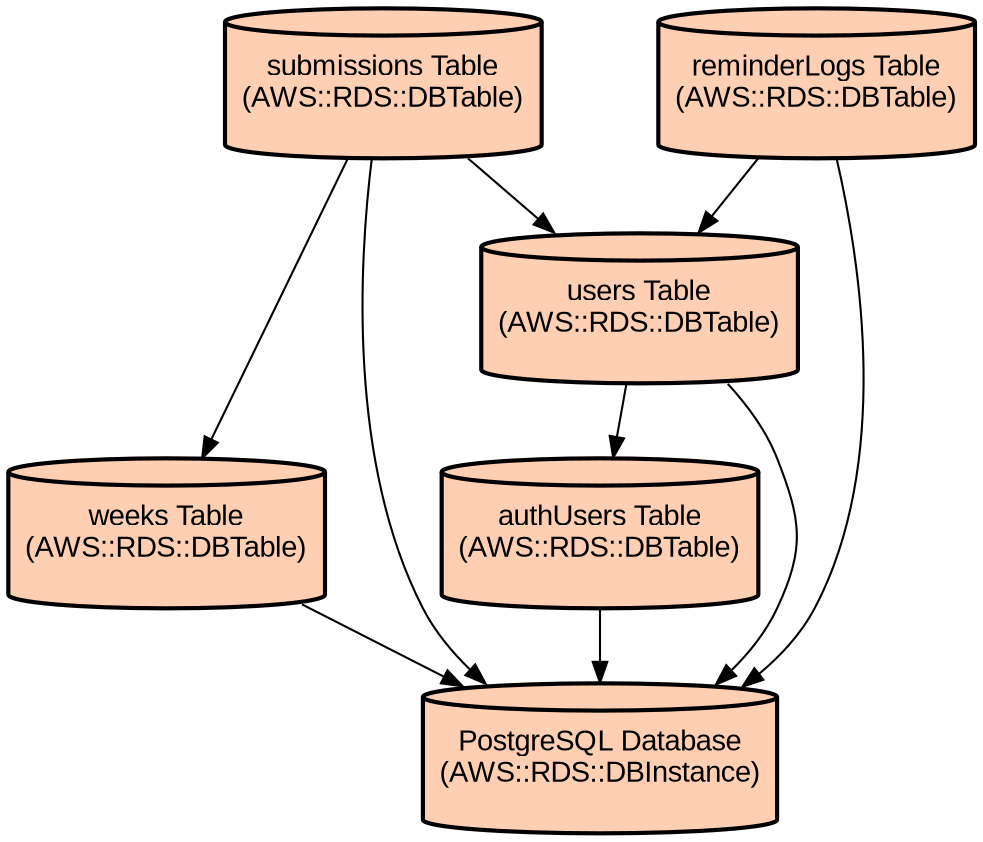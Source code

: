 digraph INFRA {
  node [ color = "black", fillcolor = "#E6E6E6", height =1, style = "filled,bold,rounded", fontname = "Arial" ];
  "PostgreSQL Database" [ label = "PostgreSQL Database
(AWS::RDS::DBInstance)", shape =cylinder, fillcolor = "#FFCFB3" ];
  "authUsers Table" [ label = "authUsers Table
(AWS::RDS::DBTable)", shape =cylinder, fillcolor = "#FFCFB3" ];
  "users Table" [ label = "users Table
(AWS::RDS::DBTable)", shape =cylinder, fillcolor = "#FFCFB3" ];
  "weeks Table" [ label = "weeks Table
(AWS::RDS::DBTable)", shape =cylinder, fillcolor = "#FFCFB3" ];
  "submissions Table" [ label = "submissions Table
(AWS::RDS::DBTable)", shape =cylinder, fillcolor = "#FFCFB3" ];
  "reminderLogs Table" [ label = "reminderLogs Table
(AWS::RDS::DBTable)", shape =cylinder, fillcolor = "#FFCFB3" ];
  "authUsers Table" -> "PostgreSQL Database";
  "users Table" -> "PostgreSQL Database";
  "users Table" -> "authUsers Table";
  "weeks Table" -> "PostgreSQL Database";
  "submissions Table" -> "PostgreSQL Database";
  "submissions Table" -> "users Table";
  "submissions Table" -> "weeks Table";
  "reminderLogs Table" -> "PostgreSQL Database";
  "reminderLogs Table" -> "users Table";
}
